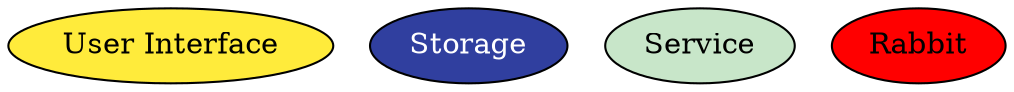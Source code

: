 digraph key {

    ui[label="User Interface" fillcolor="#FFEB3B" style="filled" fontcolor="black"];
    storage[label="Storage" fillcolor="#303F9F" style="filled" fontcolor="white"];
    service[label="Service" fillcolor="#C8E6C9" style="filled" fontcolor="black"];
    rabbit[label="Rabbit" fillcolor="#FF0000" style="filled" fontcolor="black"];

}